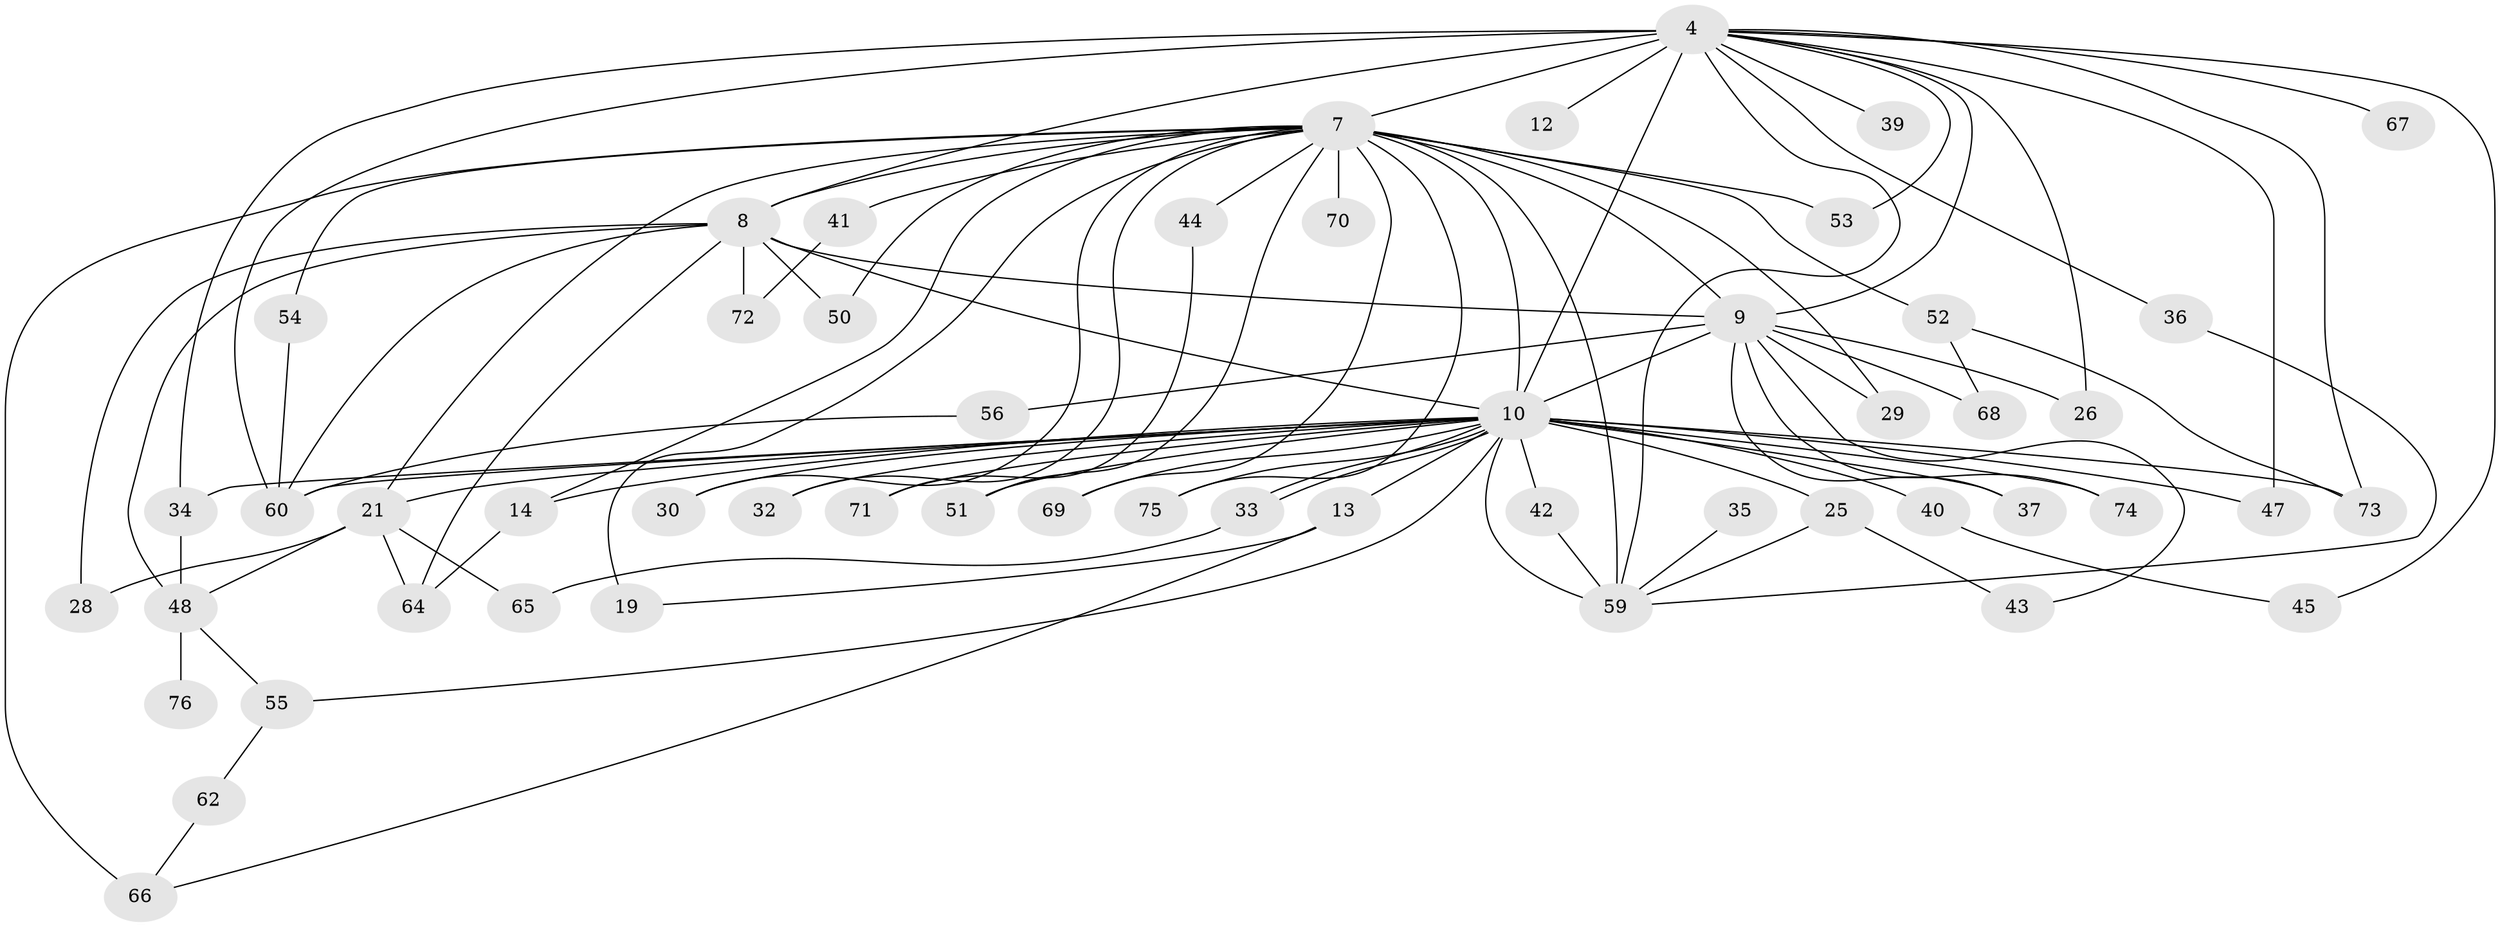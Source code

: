 // original degree distribution, {10: 0.013157894736842105, 18: 0.013157894736842105, 12: 0.02631578947368421, 15: 0.02631578947368421, 25: 0.02631578947368421, 20: 0.013157894736842105, 24: 0.013157894736842105, 7: 0.02631578947368421, 2: 0.5, 4: 0.10526315789473684, 3: 0.2236842105263158, 5: 0.013157894736842105}
// Generated by graph-tools (version 1.1) at 2025/47/03/04/25 21:47:38]
// undirected, 53 vertices, 100 edges
graph export_dot {
graph [start="1"]
  node [color=gray90,style=filled];
  4 [super="+2"];
  7 [super="+5"];
  8 [super="+3"];
  9 [super="+1"];
  10 [super="+6"];
  12;
  13;
  14;
  19;
  21 [super="+20+15"];
  25 [super="+24"];
  26;
  28;
  29;
  30;
  32 [super="+23"];
  33;
  34;
  35;
  36;
  37;
  39;
  40;
  41;
  42;
  43;
  44;
  45;
  47;
  48 [super="+46"];
  50 [super="+49"];
  51 [super="+16"];
  52;
  53;
  54;
  55;
  56;
  59 [super="+31+57"];
  60 [super="+22"];
  62;
  64 [super="+27+58"];
  65;
  66 [super="+61"];
  67;
  68;
  69;
  70 [super="+18"];
  71;
  72;
  73 [super="+63"];
  74;
  75;
  76;
  4 -- 7 [weight=4];
  4 -- 8 [weight=4];
  4 -- 9 [weight=4];
  4 -- 10 [weight=4];
  4 -- 36;
  4 -- 39 [weight=2];
  4 -- 45;
  4 -- 53;
  4 -- 67 [weight=2];
  4 -- 73;
  4 -- 12;
  4 -- 26;
  4 -- 34;
  4 -- 47;
  4 -- 59;
  4 -- 60;
  7 -- 8 [weight=4];
  7 -- 9 [weight=4];
  7 -- 10 [weight=4];
  7 -- 14;
  7 -- 19;
  7 -- 21 [weight=3];
  7 -- 29;
  7 -- 30;
  7 -- 32 [weight=2];
  7 -- 44 [weight=2];
  7 -- 50 [weight=2];
  7 -- 52 [weight=2];
  7 -- 59 [weight=5];
  7 -- 69;
  7 -- 66 [weight=2];
  7 -- 70 [weight=3];
  7 -- 75;
  7 -- 41;
  7 -- 53;
  7 -- 54;
  7 -- 51;
  8 -- 9 [weight=4];
  8 -- 10 [weight=4];
  8 -- 72;
  8 -- 28;
  8 -- 50;
  8 -- 48;
  8 -- 60;
  8 -- 64;
  9 -- 10 [weight=4];
  9 -- 26;
  9 -- 29;
  9 -- 37;
  9 -- 43;
  9 -- 56;
  9 -- 74;
  9 -- 68;
  10 -- 13 [weight=2];
  10 -- 25 [weight=2];
  10 -- 30;
  10 -- 33;
  10 -- 33;
  10 -- 40 [weight=2];
  10 -- 42;
  10 -- 51 [weight=2];
  10 -- 60;
  10 -- 74;
  10 -- 32;
  10 -- 69;
  10 -- 71;
  10 -- 75;
  10 -- 14;
  10 -- 34;
  10 -- 37;
  10 -- 47;
  10 -- 55;
  10 -- 21;
  10 -- 59;
  10 -- 73;
  13 -- 19;
  13 -- 66;
  14 -- 64;
  21 -- 48;
  21 -- 65;
  21 -- 28;
  21 -- 64 [weight=2];
  25 -- 43;
  25 -- 59;
  33 -- 65;
  34 -- 48;
  35 -- 59 [weight=2];
  36 -- 59;
  40 -- 45;
  41 -- 72;
  42 -- 59;
  44 -- 71;
  48 -- 55;
  48 -- 76 [weight=2];
  52 -- 68;
  52 -- 73;
  54 -- 60;
  55 -- 62;
  56 -- 60;
  62 -- 66;
}
